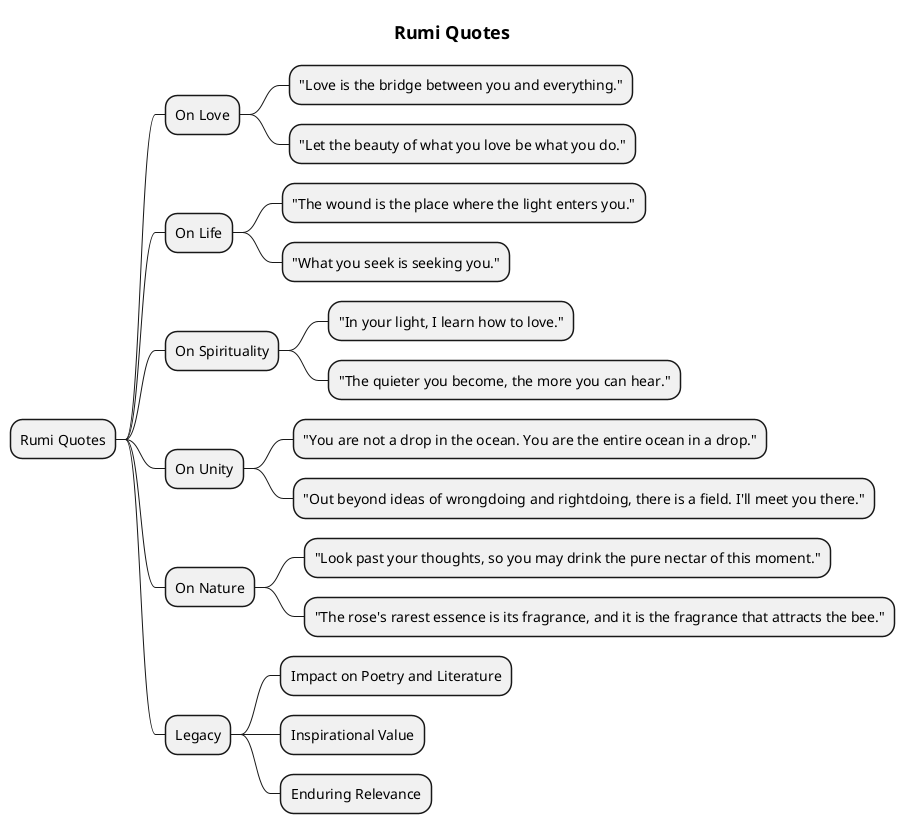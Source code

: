 @startmindmap
title = Rumi Quotes
* Rumi Quotes
** On Love
*** "Love is the bridge between you and everything."
*** "Let the beauty of what you love be what you do."
** On Life
*** "The wound is the place where the light enters you."
*** "What you seek is seeking you."
** On Spirituality
*** "In your light, I learn how to love."
*** "The quieter you become, the more you can hear."
** On Unity
*** "You are not a drop in the ocean. You are the entire ocean in a drop."
*** "Out beyond ideas of wrongdoing and rightdoing, there is a field. I'll meet you there."
** On Nature
*** "Look past your thoughts, so you may drink the pure nectar of this moment."
*** "The rose's rarest essence is its fragrance, and it is the fragrance that attracts the bee."
** Legacy
*** Impact on Poetry and Literature
*** Inspirational Value
*** Enduring Relevance
@endmindmap
